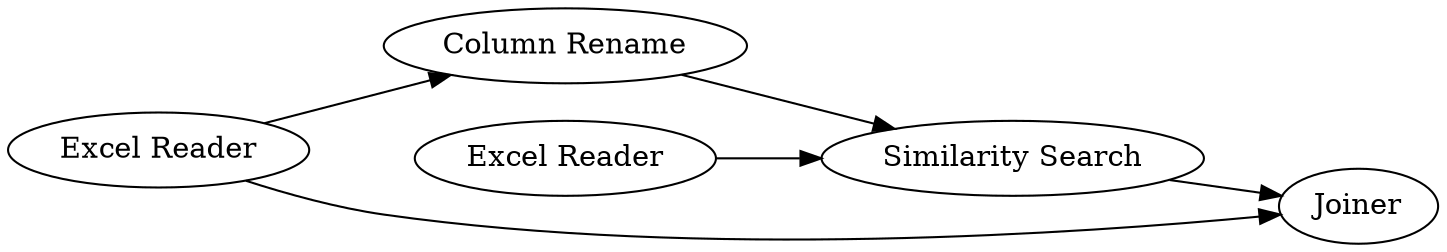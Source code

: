 digraph {
	4 -> 3
	1 -> 3
	3 -> 5
	2 -> 5
	2 -> 4
	5 [label=Joiner]
	1 [label="Excel Reader"]
	4 [label="Column Rename"]
	3 [label="Similarity Search"]
	2 [label="Excel Reader"]
	rankdir=LR
}
